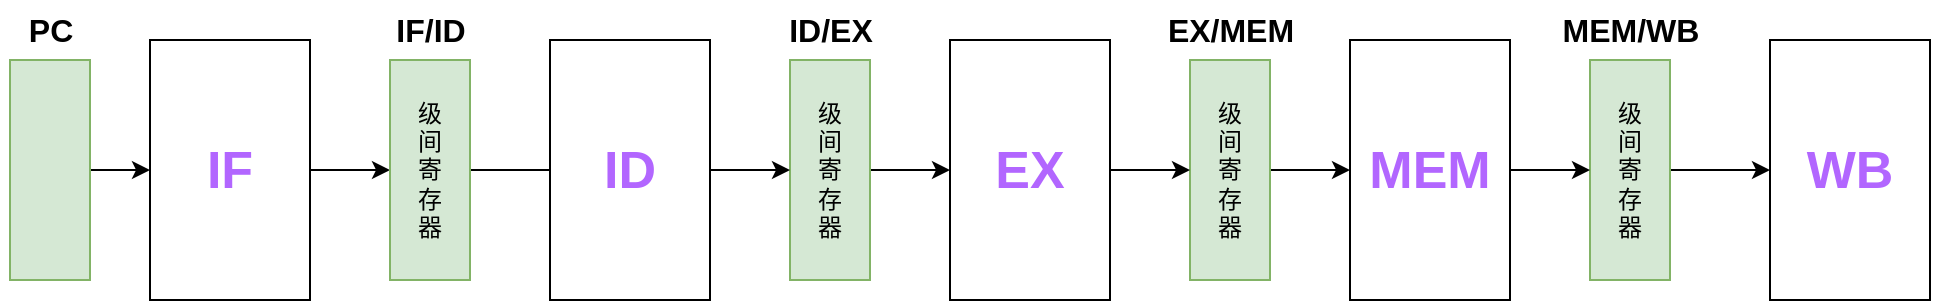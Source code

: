 <mxfile version="27.0.3">
  <diagram name="第 1 页" id="Ioq9m6EQ3QA-bJlKkOiq">
    <mxGraphModel dx="2583" dy="1408" grid="1" gridSize="10" guides="1" tooltips="1" connect="1" arrows="1" fold="1" page="1" pageScale="1" pageWidth="2336" pageHeight="1654" math="0" shadow="0">
      <root>
        <mxCell id="0" />
        <mxCell id="1" parent="0" />
        <mxCell id="_UOJQY5glhvvTNEwpEbn-18" value="" style="edgeStyle=orthogonalEdgeStyle;rounded=0;orthogonalLoop=1;jettySize=auto;html=1;" edge="1" parent="1" source="_UOJQY5glhvvTNEwpEbn-7" target="_UOJQY5glhvvTNEwpEbn-9">
          <mxGeometry relative="1" as="geometry" />
        </mxCell>
        <mxCell id="_UOJQY5glhvvTNEwpEbn-7" value="" style="rounded=0;whiteSpace=wrap;html=1;fillColor=#d5e8d4;strokeColor=#82b366;" vertex="1" parent="1">
          <mxGeometry x="800" y="810" width="40" height="110" as="geometry" />
        </mxCell>
        <mxCell id="_UOJQY5glhvvTNEwpEbn-19" value="" style="edgeStyle=orthogonalEdgeStyle;rounded=0;orthogonalLoop=1;jettySize=auto;html=1;" edge="1" parent="1" source="_UOJQY5glhvvTNEwpEbn-9" target="_UOJQY5glhvvTNEwpEbn-10">
          <mxGeometry relative="1" as="geometry" />
        </mxCell>
        <mxCell id="_UOJQY5glhvvTNEwpEbn-9" value="&lt;font style=&quot;font-size: 26px; color: rgb(178, 102, 255);&quot;&gt;&lt;b&gt;IF&lt;/b&gt;&lt;/font&gt;" style="rounded=0;whiteSpace=wrap;html=1;" vertex="1" parent="1">
          <mxGeometry x="870" y="800" width="80" height="130" as="geometry" />
        </mxCell>
        <mxCell id="_UOJQY5glhvvTNEwpEbn-20" value="" style="edgeStyle=orthogonalEdgeStyle;rounded=0;orthogonalLoop=1;jettySize=auto;html=1;" edge="1" parent="1" source="_UOJQY5glhvvTNEwpEbn-10">
          <mxGeometry relative="1" as="geometry">
            <mxPoint x="1090" y="865" as="targetPoint" />
          </mxGeometry>
        </mxCell>
        <mxCell id="_UOJQY5glhvvTNEwpEbn-10" value="级&lt;div&gt;间&lt;/div&gt;&lt;div&gt;寄&lt;/div&gt;&lt;div&gt;存&lt;/div&gt;&lt;div&gt;器&lt;/div&gt;" style="rounded=0;whiteSpace=wrap;html=1;fillColor=#d5e8d4;strokeColor=#82b366;" vertex="1" parent="1">
          <mxGeometry x="990" y="810" width="40" height="110" as="geometry" />
        </mxCell>
        <mxCell id="_UOJQY5glhvvTNEwpEbn-41" value="PC" style="text;html=1;align=center;verticalAlign=middle;resizable=0;points=[];autosize=1;strokeColor=none;fillColor=none;strokeWidth=5;fontSize=16;fontStyle=1" vertex="1" parent="1">
          <mxGeometry x="795" y="780" width="50" height="30" as="geometry" />
        </mxCell>
        <mxCell id="_UOJQY5glhvvTNEwpEbn-42" value="IF/ID" style="text;html=1;align=center;verticalAlign=middle;resizable=0;points=[];autosize=1;strokeColor=none;fillColor=none;strokeWidth=5;fontSize=16;fontStyle=1" vertex="1" parent="1">
          <mxGeometry x="980" y="780" width="60" height="30" as="geometry" />
        </mxCell>
        <mxCell id="_UOJQY5glhvvTNEwpEbn-54" value="" style="edgeStyle=orthogonalEdgeStyle;rounded=0;orthogonalLoop=1;jettySize=auto;html=1;" edge="1" parent="1" source="_UOJQY5glhvvTNEwpEbn-43" target="_UOJQY5glhvvTNEwpEbn-50">
          <mxGeometry relative="1" as="geometry" />
        </mxCell>
        <mxCell id="_UOJQY5glhvvTNEwpEbn-43" value="级&lt;div&gt;间&lt;/div&gt;&lt;div&gt;寄&lt;/div&gt;&lt;div&gt;存&lt;/div&gt;&lt;div&gt;器&lt;/div&gt;" style="rounded=0;whiteSpace=wrap;html=1;fillColor=#d5e8d4;strokeColor=#82b366;" vertex="1" parent="1">
          <mxGeometry x="1190" y="810" width="40" height="110" as="geometry" />
        </mxCell>
        <mxCell id="_UOJQY5glhvvTNEwpEbn-57" value="" style="edgeStyle=orthogonalEdgeStyle;rounded=0;orthogonalLoop=1;jettySize=auto;html=1;" edge="1" parent="1" source="_UOJQY5glhvvTNEwpEbn-44" target="_UOJQY5glhvvTNEwpEbn-51">
          <mxGeometry relative="1" as="geometry" />
        </mxCell>
        <mxCell id="_UOJQY5glhvvTNEwpEbn-44" value="级&lt;div&gt;间&lt;/div&gt;&lt;div&gt;寄&lt;/div&gt;&lt;div&gt;存&lt;/div&gt;&lt;div&gt;器&lt;/div&gt;" style="rounded=0;whiteSpace=wrap;html=1;fillColor=#d5e8d4;strokeColor=#82b366;" vertex="1" parent="1">
          <mxGeometry x="1390" y="810" width="40" height="110" as="geometry" />
        </mxCell>
        <mxCell id="_UOJQY5glhvvTNEwpEbn-60" value="" style="edgeStyle=orthogonalEdgeStyle;rounded=0;orthogonalLoop=1;jettySize=auto;html=1;" edge="1" parent="1" source="_UOJQY5glhvvTNEwpEbn-45" target="_UOJQY5glhvvTNEwpEbn-52">
          <mxGeometry relative="1" as="geometry" />
        </mxCell>
        <mxCell id="_UOJQY5glhvvTNEwpEbn-45" value="级&lt;div&gt;间&lt;/div&gt;&lt;div&gt;寄&lt;/div&gt;&lt;div&gt;存&lt;/div&gt;&lt;div&gt;器&lt;/div&gt;" style="rounded=0;whiteSpace=wrap;html=1;fillColor=#d5e8d4;strokeColor=#82b366;" vertex="1" parent="1">
          <mxGeometry x="1590" y="810" width="40" height="110" as="geometry" />
        </mxCell>
        <mxCell id="_UOJQY5glhvvTNEwpEbn-46" value="ID/EX" style="text;html=1;align=center;verticalAlign=middle;resizable=0;points=[];autosize=1;strokeColor=none;fillColor=none;strokeWidth=5;fontSize=16;fontStyle=1" vertex="1" parent="1">
          <mxGeometry x="1175" y="780" width="70" height="30" as="geometry" />
        </mxCell>
        <mxCell id="_UOJQY5glhvvTNEwpEbn-47" value="EX/MEM" style="text;html=1;align=center;verticalAlign=middle;resizable=0;points=[];autosize=1;strokeColor=none;fillColor=none;strokeWidth=5;fontSize=16;fontStyle=1" vertex="1" parent="1">
          <mxGeometry x="1365" y="780" width="90" height="30" as="geometry" />
        </mxCell>
        <mxCell id="_UOJQY5glhvvTNEwpEbn-48" value="MEM/WB" style="text;html=1;align=center;verticalAlign=middle;resizable=0;points=[];autosize=1;strokeColor=none;fillColor=none;strokeWidth=5;fontSize=16;fontStyle=1" vertex="1" parent="1">
          <mxGeometry x="1565" y="780" width="90" height="30" as="geometry" />
        </mxCell>
        <mxCell id="_UOJQY5glhvvTNEwpEbn-53" value="" style="edgeStyle=orthogonalEdgeStyle;rounded=0;orthogonalLoop=1;jettySize=auto;html=1;" edge="1" parent="1" source="_UOJQY5glhvvTNEwpEbn-49" target="_UOJQY5glhvvTNEwpEbn-43">
          <mxGeometry relative="1" as="geometry" />
        </mxCell>
        <mxCell id="_UOJQY5glhvvTNEwpEbn-49" value="&lt;font style=&quot;font-size: 26px; color: rgb(178, 102, 255);&quot;&gt;&lt;b&gt;ID&lt;/b&gt;&lt;/font&gt;" style="rounded=0;whiteSpace=wrap;html=1;" vertex="1" parent="1">
          <mxGeometry x="1070" y="800" width="80" height="130" as="geometry" />
        </mxCell>
        <mxCell id="_UOJQY5glhvvTNEwpEbn-55" value="" style="edgeStyle=orthogonalEdgeStyle;rounded=0;orthogonalLoop=1;jettySize=auto;html=1;" edge="1" parent="1" source="_UOJQY5glhvvTNEwpEbn-50" target="_UOJQY5glhvvTNEwpEbn-44">
          <mxGeometry relative="1" as="geometry" />
        </mxCell>
        <mxCell id="_UOJQY5glhvvTNEwpEbn-50" value="&lt;font style=&quot;font-size: 26px; color: rgb(178, 102, 255);&quot;&gt;&lt;b&gt;EX&lt;/b&gt;&lt;/font&gt;" style="rounded=0;whiteSpace=wrap;html=1;" vertex="1" parent="1">
          <mxGeometry x="1270" y="800" width="80" height="130" as="geometry" />
        </mxCell>
        <mxCell id="_UOJQY5glhvvTNEwpEbn-58" value="" style="edgeStyle=orthogonalEdgeStyle;rounded=0;orthogonalLoop=1;jettySize=auto;html=1;" edge="1" parent="1" source="_UOJQY5glhvvTNEwpEbn-51" target="_UOJQY5glhvvTNEwpEbn-45">
          <mxGeometry relative="1" as="geometry" />
        </mxCell>
        <mxCell id="_UOJQY5glhvvTNEwpEbn-51" value="&lt;font style=&quot;font-size: 26px; color: rgb(178, 102, 255);&quot;&gt;&lt;b&gt;MEM&lt;/b&gt;&lt;/font&gt;" style="rounded=0;whiteSpace=wrap;html=1;" vertex="1" parent="1">
          <mxGeometry x="1470" y="800" width="80" height="130" as="geometry" />
        </mxCell>
        <mxCell id="_UOJQY5glhvvTNEwpEbn-52" value="&lt;font style=&quot;font-size: 26px; color: rgb(178, 102, 255);&quot;&gt;&lt;b&gt;WB&lt;/b&gt;&lt;/font&gt;" style="rounded=0;whiteSpace=wrap;html=1;" vertex="1" parent="1">
          <mxGeometry x="1680" y="800" width="80" height="130" as="geometry" />
        </mxCell>
      </root>
    </mxGraphModel>
  </diagram>
</mxfile>
